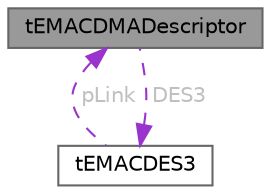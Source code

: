 digraph "tEMACDMADescriptor"
{
 // LATEX_PDF_SIZE
  bgcolor="transparent";
  edge [fontname=Helvetica,fontsize=10,labelfontname=Helvetica,labelfontsize=10];
  node [fontname=Helvetica,fontsize=10,shape=box,height=0.2,width=0.4];
  Node1 [id="Node000001",label="tEMACDMADescriptor",height=0.2,width=0.4,color="gray40", fillcolor="grey60", style="filled", fontcolor="black",tooltip="A structure defining a single Ethernet DMA buffer descriptor."];
  Node2 -> Node1 [id="edge1_Node000001_Node000002",dir="back",color="darkorchid3",style="dashed",tooltip=" ",label=" DES3",fontcolor="grey" ];
  Node2 [id="Node000002",label="tEMACDES3",height=0.2,width=0.4,color="gray40", fillcolor="white", style="filled",URL="$uniontEMACDES3.html",tooltip=" "];
  Node1 -> Node2 [id="edge2_Node000002_Node000001",dir="back",color="darkorchid3",style="dashed",tooltip=" ",label=" pLink",fontcolor="grey" ];
}
